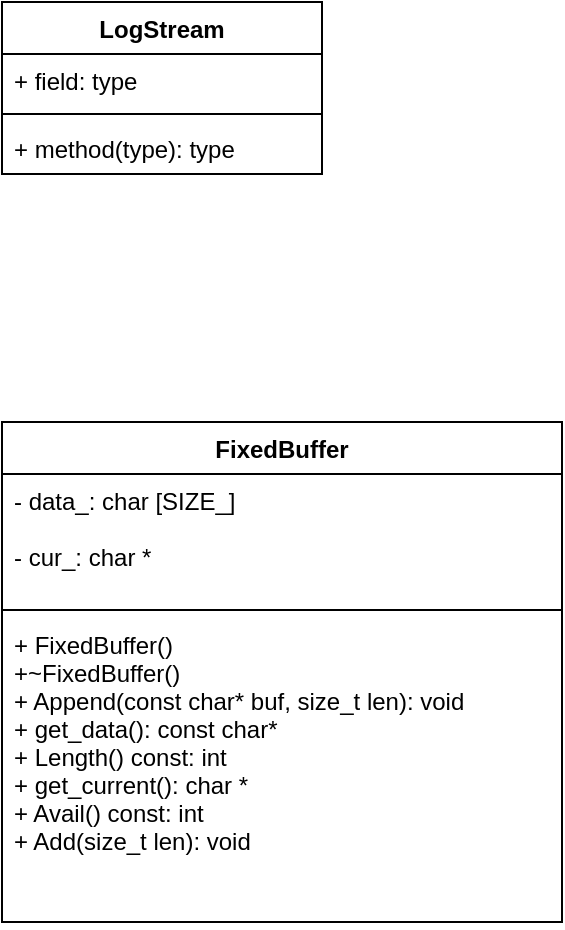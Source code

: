 <mxfile version="20.0.1" type="github">
  <diagram id="tQKzoFUhDa2zZlD9XtvQ" name="Page-1">
    <mxGraphModel dx="1386" dy="711" grid="1" gridSize="10" guides="1" tooltips="1" connect="1" arrows="1" fold="1" page="1" pageScale="1" pageWidth="1100" pageHeight="850" math="0" shadow="0">
      <root>
        <mxCell id="0" />
        <mxCell id="1" parent="0" />
        <mxCell id="zEeFxS3j3k9Rs45BbKG4-1" value="LogStream" style="swimlane;fontStyle=1;align=center;verticalAlign=top;childLayout=stackLayout;horizontal=1;startSize=26;horizontalStack=0;resizeParent=1;resizeParentMax=0;resizeLast=0;collapsible=1;marginBottom=0;" vertex="1" parent="1">
          <mxGeometry x="440" y="50" width="160" height="86" as="geometry" />
        </mxCell>
        <mxCell id="zEeFxS3j3k9Rs45BbKG4-2" value="+ field: type" style="text;strokeColor=none;fillColor=none;align=left;verticalAlign=top;spacingLeft=4;spacingRight=4;overflow=hidden;rotatable=0;points=[[0,0.5],[1,0.5]];portConstraint=eastwest;" vertex="1" parent="zEeFxS3j3k9Rs45BbKG4-1">
          <mxGeometry y="26" width="160" height="26" as="geometry" />
        </mxCell>
        <mxCell id="zEeFxS3j3k9Rs45BbKG4-3" value="" style="line;strokeWidth=1;fillColor=none;align=left;verticalAlign=middle;spacingTop=-1;spacingLeft=3;spacingRight=3;rotatable=0;labelPosition=right;points=[];portConstraint=eastwest;" vertex="1" parent="zEeFxS3j3k9Rs45BbKG4-1">
          <mxGeometry y="52" width="160" height="8" as="geometry" />
        </mxCell>
        <mxCell id="zEeFxS3j3k9Rs45BbKG4-4" value="+ method(type): type" style="text;strokeColor=none;fillColor=none;align=left;verticalAlign=top;spacingLeft=4;spacingRight=4;overflow=hidden;rotatable=0;points=[[0,0.5],[1,0.5]];portConstraint=eastwest;" vertex="1" parent="zEeFxS3j3k9Rs45BbKG4-1">
          <mxGeometry y="60" width="160" height="26" as="geometry" />
        </mxCell>
        <mxCell id="zEeFxS3j3k9Rs45BbKG4-5" value="FixedBuffer" style="swimlane;fontStyle=1;align=center;verticalAlign=top;childLayout=stackLayout;horizontal=1;startSize=26;horizontalStack=0;resizeParent=1;resizeParentMax=0;resizeLast=0;collapsible=1;marginBottom=0;" vertex="1" parent="1">
          <mxGeometry x="440" y="260" width="280" height="250" as="geometry" />
        </mxCell>
        <mxCell id="zEeFxS3j3k9Rs45BbKG4-6" value="- data_: char [SIZE_]&#xa;&#xa;- cur_: char *&#xa;&#xa;" style="text;strokeColor=none;fillColor=none;align=left;verticalAlign=top;spacingLeft=4;spacingRight=4;overflow=hidden;rotatable=0;points=[[0,0.5],[1,0.5]];portConstraint=eastwest;" vertex="1" parent="zEeFxS3j3k9Rs45BbKG4-5">
          <mxGeometry y="26" width="280" height="64" as="geometry" />
        </mxCell>
        <mxCell id="zEeFxS3j3k9Rs45BbKG4-7" value="" style="line;strokeWidth=1;fillColor=none;align=left;verticalAlign=middle;spacingTop=-1;spacingLeft=3;spacingRight=3;rotatable=0;labelPosition=right;points=[];portConstraint=eastwest;" vertex="1" parent="zEeFxS3j3k9Rs45BbKG4-5">
          <mxGeometry y="90" width="280" height="8" as="geometry" />
        </mxCell>
        <mxCell id="zEeFxS3j3k9Rs45BbKG4-8" value="+ FixedBuffer()&#xa;+~FixedBuffer()&#xa;+ Append(const char* buf, size_t len): void&#xa;+ get_data(): const char*&#xa;+ Length() const: int&#xa;+ get_current(): char *&#xa;+ Avail() const: int&#xa;+ Add(size_t len): void&#xa;" style="text;strokeColor=none;fillColor=none;align=left;verticalAlign=top;spacingLeft=4;spacingRight=4;overflow=hidden;rotatable=0;points=[[0,0.5],[1,0.5]];portConstraint=eastwest;" vertex="1" parent="zEeFxS3j3k9Rs45BbKG4-5">
          <mxGeometry y="98" width="280" height="152" as="geometry" />
        </mxCell>
      </root>
    </mxGraphModel>
  </diagram>
</mxfile>
